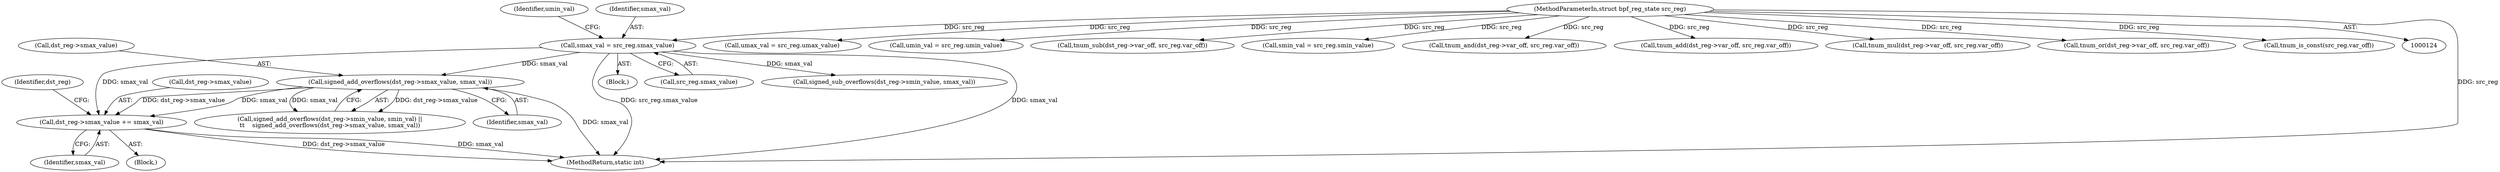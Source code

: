 digraph "0_linux_468f6eafa6c44cb2c5d8aad35e12f06c240a812a@pointer" {
"1000226" [label="(Call,dst_reg->smax_value += smax_val)"];
"1000165" [label="(Call,smax_val = src_reg.smax_value)"];
"1000128" [label="(MethodParameterIn,struct bpf_reg_state src_reg)"];
"1000203" [label="(Call,signed_add_overflows(dst_reg->smax_value, smax_val))"];
"1000175" [label="(Call,umax_val = src_reg.umax_value)"];
"1000226" [label="(Call,dst_reg->smax_value += smax_val)"];
"1000227" [label="(Call,dst_reg->smax_value)"];
"1000170" [label="(Call,umin_val = src_reg.umin_value)"];
"1000203" [label="(Call,signed_add_overflows(dst_reg->smax_value, smax_val))"];
"1000129" [label="(Block,)"];
"1000783" [label="(MethodReturn,static int)"];
"1000351" [label="(Call,tnum_sub(dst_reg->var_off, src_reg.var_off))"];
"1000160" [label="(Call,smin_val = src_reg.smin_value)"];
"1000471" [label="(Call,tnum_and(dst_reg->var_off, src_reg.var_off))"];
"1000165" [label="(Call,smax_val = src_reg.smax_value)"];
"1000274" [label="(Call,tnum_add(dst_reg->var_off, src_reg.var_off))"];
"1000230" [label="(Identifier,smax_val)"];
"1000197" [label="(Call,signed_add_overflows(dst_reg->smin_value, smin_val) ||\n\t\t    signed_add_overflows(dst_reg->smax_value, smax_val))"];
"1000220" [label="(Block,)"];
"1000364" [label="(Call,tnum_mul(dst_reg->var_off, src_reg.var_off))"];
"1000128" [label="(MethodParameterIn,struct bpf_reg_state src_reg)"];
"1000207" [label="(Identifier,smax_val)"];
"1000560" [label="(Call,tnum_or(dst_reg->var_off, src_reg.var_off))"];
"1000167" [label="(Call,src_reg.smax_value)"];
"1000204" [label="(Call,dst_reg->smax_value)"];
"1000236" [label="(Identifier,dst_reg)"];
"1000285" [label="(Call,signed_sub_overflows(dst_reg->smin_value, smax_val))"];
"1000171" [label="(Identifier,umin_val)"];
"1000166" [label="(Identifier,smax_val)"];
"1000182" [label="(Call,tnum_is_const(src_reg.var_off))"];
"1000226" -> "1000220"  [label="AST: "];
"1000226" -> "1000230"  [label="CFG: "];
"1000227" -> "1000226"  [label="AST: "];
"1000230" -> "1000226"  [label="AST: "];
"1000236" -> "1000226"  [label="CFG: "];
"1000226" -> "1000783"  [label="DDG: dst_reg->smax_value"];
"1000226" -> "1000783"  [label="DDG: smax_val"];
"1000165" -> "1000226"  [label="DDG: smax_val"];
"1000203" -> "1000226"  [label="DDG: smax_val"];
"1000203" -> "1000226"  [label="DDG: dst_reg->smax_value"];
"1000165" -> "1000129"  [label="AST: "];
"1000165" -> "1000167"  [label="CFG: "];
"1000166" -> "1000165"  [label="AST: "];
"1000167" -> "1000165"  [label="AST: "];
"1000171" -> "1000165"  [label="CFG: "];
"1000165" -> "1000783"  [label="DDG: smax_val"];
"1000165" -> "1000783"  [label="DDG: src_reg.smax_value"];
"1000128" -> "1000165"  [label="DDG: src_reg"];
"1000165" -> "1000203"  [label="DDG: smax_val"];
"1000165" -> "1000285"  [label="DDG: smax_val"];
"1000128" -> "1000124"  [label="AST: "];
"1000128" -> "1000783"  [label="DDG: src_reg"];
"1000128" -> "1000160"  [label="DDG: src_reg"];
"1000128" -> "1000170"  [label="DDG: src_reg"];
"1000128" -> "1000175"  [label="DDG: src_reg"];
"1000128" -> "1000182"  [label="DDG: src_reg"];
"1000128" -> "1000274"  [label="DDG: src_reg"];
"1000128" -> "1000351"  [label="DDG: src_reg"];
"1000128" -> "1000364"  [label="DDG: src_reg"];
"1000128" -> "1000471"  [label="DDG: src_reg"];
"1000128" -> "1000560"  [label="DDG: src_reg"];
"1000203" -> "1000197"  [label="AST: "];
"1000203" -> "1000207"  [label="CFG: "];
"1000204" -> "1000203"  [label="AST: "];
"1000207" -> "1000203"  [label="AST: "];
"1000197" -> "1000203"  [label="CFG: "];
"1000203" -> "1000783"  [label="DDG: smax_val"];
"1000203" -> "1000197"  [label="DDG: dst_reg->smax_value"];
"1000203" -> "1000197"  [label="DDG: smax_val"];
}
